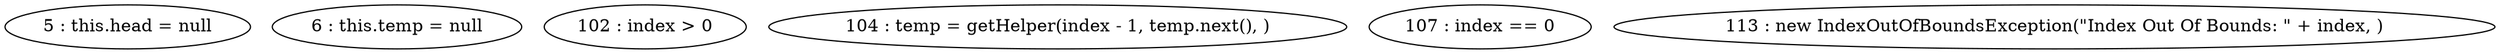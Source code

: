 digraph G {
"5 : this.head = null"
"6 : this.temp = null"
"102 : index > 0"
"104 : temp = getHelper(index - 1, temp.next(), )"
"107 : index == 0"
"113 : new IndexOutOfBoundsException(\"Index Out Of Bounds: \" + index, )"
}